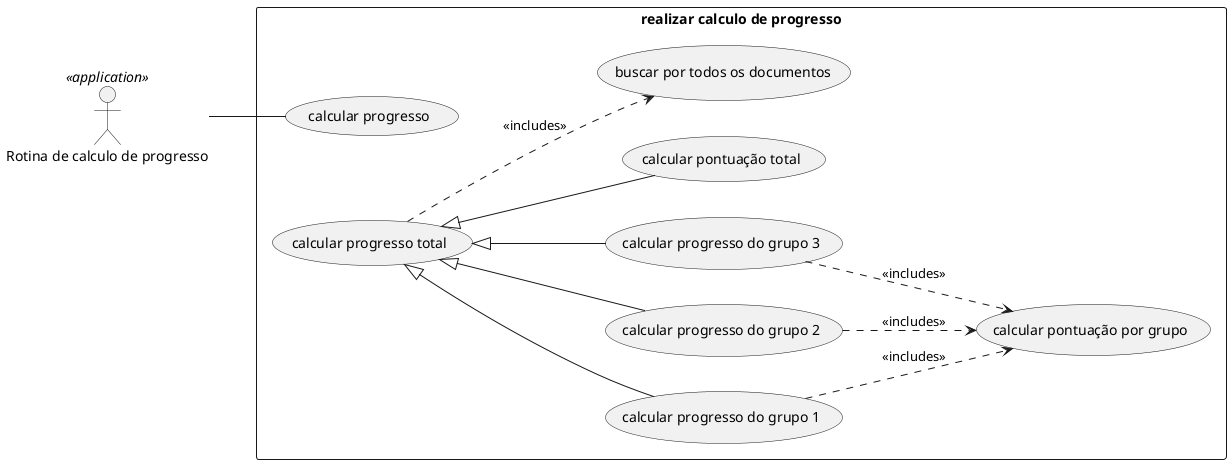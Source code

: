 @startuml
left to right direction
skinparam packagestyle rectangle
:Rotina de calculo de progresso: as Progresso <<application>>
rectangle "realizar calculo de progresso"{
    Progresso -- (calcular progresso)
    (calcular progresso total) <|-- (calcular progresso do grupo 1) 
    (calcular progresso total) <|-- (calcular progresso do grupo 2) 
    (calcular progresso total) <|-- (calcular progresso do grupo 3)
    (calcular progresso total) <|-- (calcular pontuação total)
    (calcular progresso total) ..> (buscar por todos os documentos): <<includes>>
    (calcular progresso do grupo 1) ..> (calcular pontuação por grupo): <<includes>>
    (calcular progresso do grupo 2) ..> (calcular pontuação por grupo): <<includes>>
    (calcular progresso do grupo 3) ..> (calcular pontuação por grupo): <<includes>>
}
@enduml